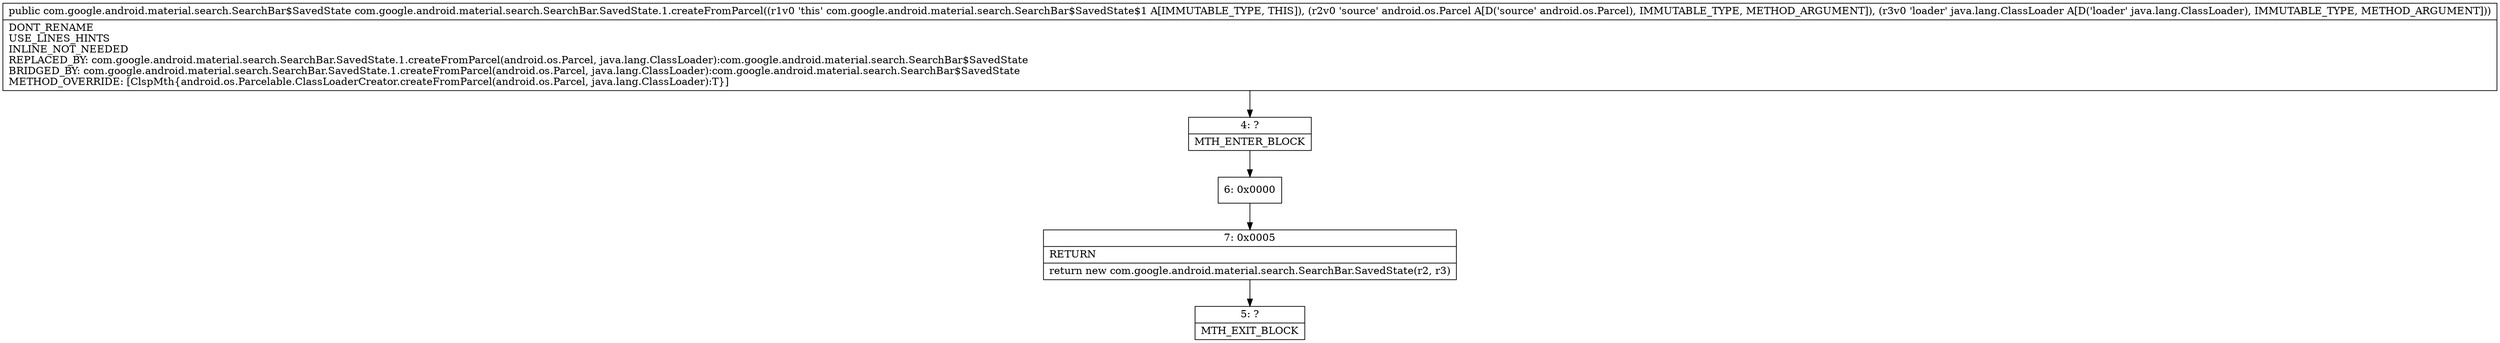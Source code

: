 digraph "CFG forcom.google.android.material.search.SearchBar.SavedState.1.createFromParcel(Landroid\/os\/Parcel;Ljava\/lang\/ClassLoader;)Lcom\/google\/android\/material\/search\/SearchBar$SavedState;" {
Node_4 [shape=record,label="{4\:\ ?|MTH_ENTER_BLOCK\l}"];
Node_6 [shape=record,label="{6\:\ 0x0000}"];
Node_7 [shape=record,label="{7\:\ 0x0005|RETURN\l|return new com.google.android.material.search.SearchBar.SavedState(r2, r3)\l}"];
Node_5 [shape=record,label="{5\:\ ?|MTH_EXIT_BLOCK\l}"];
MethodNode[shape=record,label="{public com.google.android.material.search.SearchBar$SavedState com.google.android.material.search.SearchBar.SavedState.1.createFromParcel((r1v0 'this' com.google.android.material.search.SearchBar$SavedState$1 A[IMMUTABLE_TYPE, THIS]), (r2v0 'source' android.os.Parcel A[D('source' android.os.Parcel), IMMUTABLE_TYPE, METHOD_ARGUMENT]), (r3v0 'loader' java.lang.ClassLoader A[D('loader' java.lang.ClassLoader), IMMUTABLE_TYPE, METHOD_ARGUMENT]))  | DONT_RENAME\lUSE_LINES_HINTS\lINLINE_NOT_NEEDED\lREPLACED_BY: com.google.android.material.search.SearchBar.SavedState.1.createFromParcel(android.os.Parcel, java.lang.ClassLoader):com.google.android.material.search.SearchBar$SavedState\lBRIDGED_BY: com.google.android.material.search.SearchBar.SavedState.1.createFromParcel(android.os.Parcel, java.lang.ClassLoader):com.google.android.material.search.SearchBar$SavedState\lMETHOD_OVERRIDE: [ClspMth\{android.os.Parcelable.ClassLoaderCreator.createFromParcel(android.os.Parcel, java.lang.ClassLoader):T\}]\l}"];
MethodNode -> Node_4;Node_4 -> Node_6;
Node_6 -> Node_7;
Node_7 -> Node_5;
}

